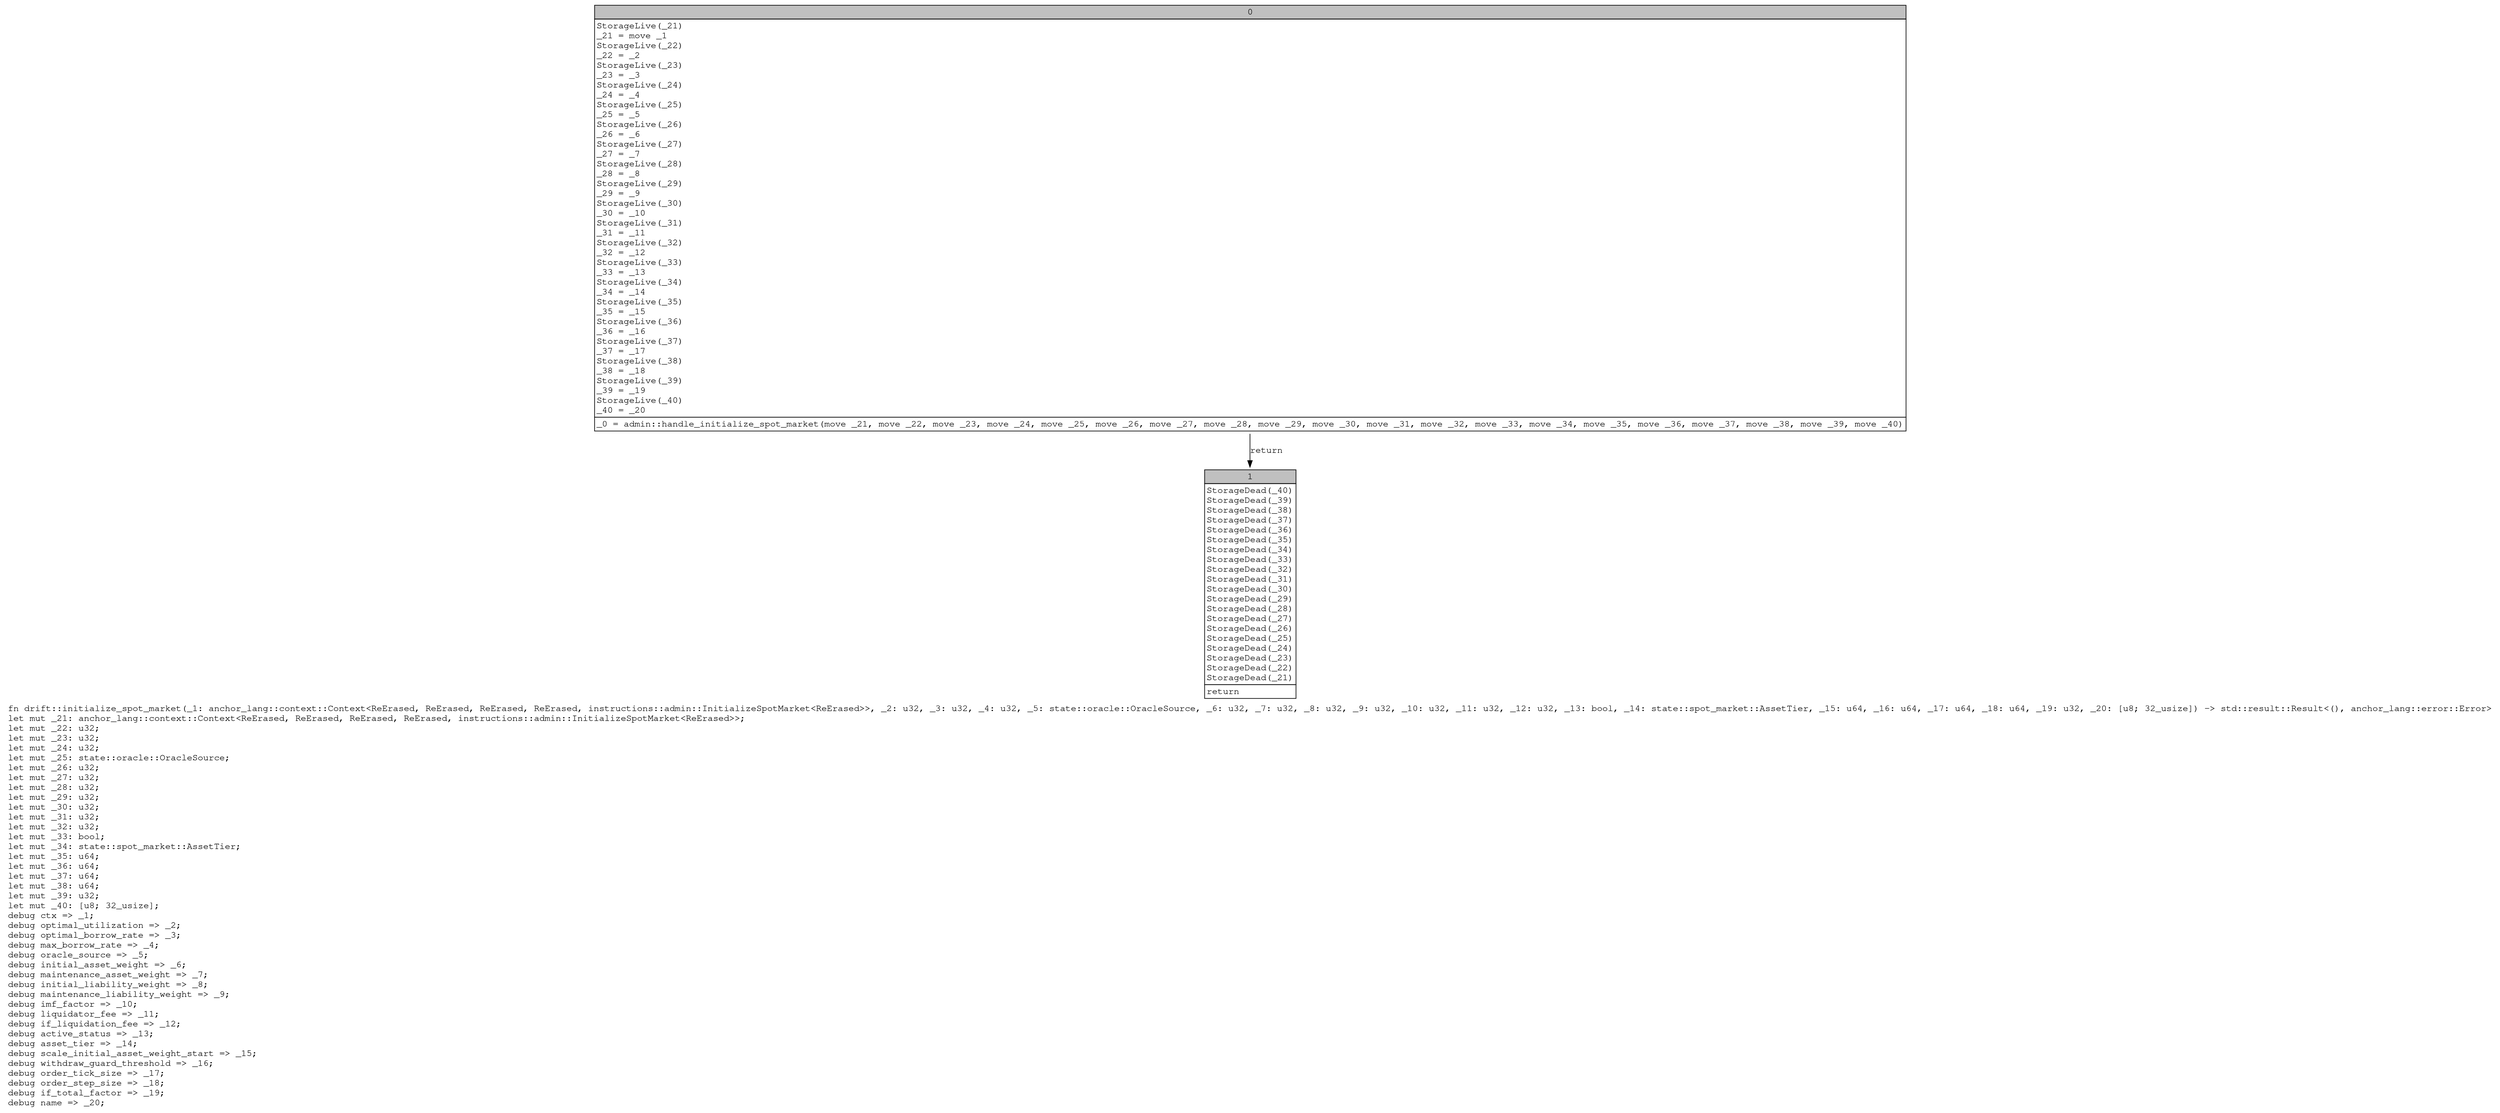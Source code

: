 digraph Mir_0_20010 {
    graph [fontname="Courier, monospace"];
    node [fontname="Courier, monospace"];
    edge [fontname="Courier, monospace"];
    label=<fn drift::initialize_spot_market(_1: anchor_lang::context::Context&lt;ReErased, ReErased, ReErased, ReErased, instructions::admin::InitializeSpotMarket&lt;ReErased&gt;&gt;, _2: u32, _3: u32, _4: u32, _5: state::oracle::OracleSource, _6: u32, _7: u32, _8: u32, _9: u32, _10: u32, _11: u32, _12: u32, _13: bool, _14: state::spot_market::AssetTier, _15: u64, _16: u64, _17: u64, _18: u64, _19: u32, _20: [u8; 32_usize]) -&gt; std::result::Result&lt;(), anchor_lang::error::Error&gt;<br align="left"/>let mut _21: anchor_lang::context::Context&lt;ReErased, ReErased, ReErased, ReErased, instructions::admin::InitializeSpotMarket&lt;ReErased&gt;&gt;;<br align="left"/>let mut _22: u32;<br align="left"/>let mut _23: u32;<br align="left"/>let mut _24: u32;<br align="left"/>let mut _25: state::oracle::OracleSource;<br align="left"/>let mut _26: u32;<br align="left"/>let mut _27: u32;<br align="left"/>let mut _28: u32;<br align="left"/>let mut _29: u32;<br align="left"/>let mut _30: u32;<br align="left"/>let mut _31: u32;<br align="left"/>let mut _32: u32;<br align="left"/>let mut _33: bool;<br align="left"/>let mut _34: state::spot_market::AssetTier;<br align="left"/>let mut _35: u64;<br align="left"/>let mut _36: u64;<br align="left"/>let mut _37: u64;<br align="left"/>let mut _38: u64;<br align="left"/>let mut _39: u32;<br align="left"/>let mut _40: [u8; 32_usize];<br align="left"/>debug ctx =&gt; _1;<br align="left"/>debug optimal_utilization =&gt; _2;<br align="left"/>debug optimal_borrow_rate =&gt; _3;<br align="left"/>debug max_borrow_rate =&gt; _4;<br align="left"/>debug oracle_source =&gt; _5;<br align="left"/>debug initial_asset_weight =&gt; _6;<br align="left"/>debug maintenance_asset_weight =&gt; _7;<br align="left"/>debug initial_liability_weight =&gt; _8;<br align="left"/>debug maintenance_liability_weight =&gt; _9;<br align="left"/>debug imf_factor =&gt; _10;<br align="left"/>debug liquidator_fee =&gt; _11;<br align="left"/>debug if_liquidation_fee =&gt; _12;<br align="left"/>debug active_status =&gt; _13;<br align="left"/>debug asset_tier =&gt; _14;<br align="left"/>debug scale_initial_asset_weight_start =&gt; _15;<br align="left"/>debug withdraw_guard_threshold =&gt; _16;<br align="left"/>debug order_tick_size =&gt; _17;<br align="left"/>debug order_step_size =&gt; _18;<br align="left"/>debug if_total_factor =&gt; _19;<br align="left"/>debug name =&gt; _20;<br align="left"/>>;
    bb0__0_20010 [shape="none", label=<<table border="0" cellborder="1" cellspacing="0"><tr><td bgcolor="gray" align="center" colspan="1">0</td></tr><tr><td align="left" balign="left">StorageLive(_21)<br/>_21 = move _1<br/>StorageLive(_22)<br/>_22 = _2<br/>StorageLive(_23)<br/>_23 = _3<br/>StorageLive(_24)<br/>_24 = _4<br/>StorageLive(_25)<br/>_25 = _5<br/>StorageLive(_26)<br/>_26 = _6<br/>StorageLive(_27)<br/>_27 = _7<br/>StorageLive(_28)<br/>_28 = _8<br/>StorageLive(_29)<br/>_29 = _9<br/>StorageLive(_30)<br/>_30 = _10<br/>StorageLive(_31)<br/>_31 = _11<br/>StorageLive(_32)<br/>_32 = _12<br/>StorageLive(_33)<br/>_33 = _13<br/>StorageLive(_34)<br/>_34 = _14<br/>StorageLive(_35)<br/>_35 = _15<br/>StorageLive(_36)<br/>_36 = _16<br/>StorageLive(_37)<br/>_37 = _17<br/>StorageLive(_38)<br/>_38 = _18<br/>StorageLive(_39)<br/>_39 = _19<br/>StorageLive(_40)<br/>_40 = _20<br/></td></tr><tr><td align="left">_0 = admin::handle_initialize_spot_market(move _21, move _22, move _23, move _24, move _25, move _26, move _27, move _28, move _29, move _30, move _31, move _32, move _33, move _34, move _35, move _36, move _37, move _38, move _39, move _40)</td></tr></table>>];
    bb1__0_20010 [shape="none", label=<<table border="0" cellborder="1" cellspacing="0"><tr><td bgcolor="gray" align="center" colspan="1">1</td></tr><tr><td align="left" balign="left">StorageDead(_40)<br/>StorageDead(_39)<br/>StorageDead(_38)<br/>StorageDead(_37)<br/>StorageDead(_36)<br/>StorageDead(_35)<br/>StorageDead(_34)<br/>StorageDead(_33)<br/>StorageDead(_32)<br/>StorageDead(_31)<br/>StorageDead(_30)<br/>StorageDead(_29)<br/>StorageDead(_28)<br/>StorageDead(_27)<br/>StorageDead(_26)<br/>StorageDead(_25)<br/>StorageDead(_24)<br/>StorageDead(_23)<br/>StorageDead(_22)<br/>StorageDead(_21)<br/></td></tr><tr><td align="left">return</td></tr></table>>];
    bb0__0_20010 -> bb1__0_20010 [label="return"];
}
